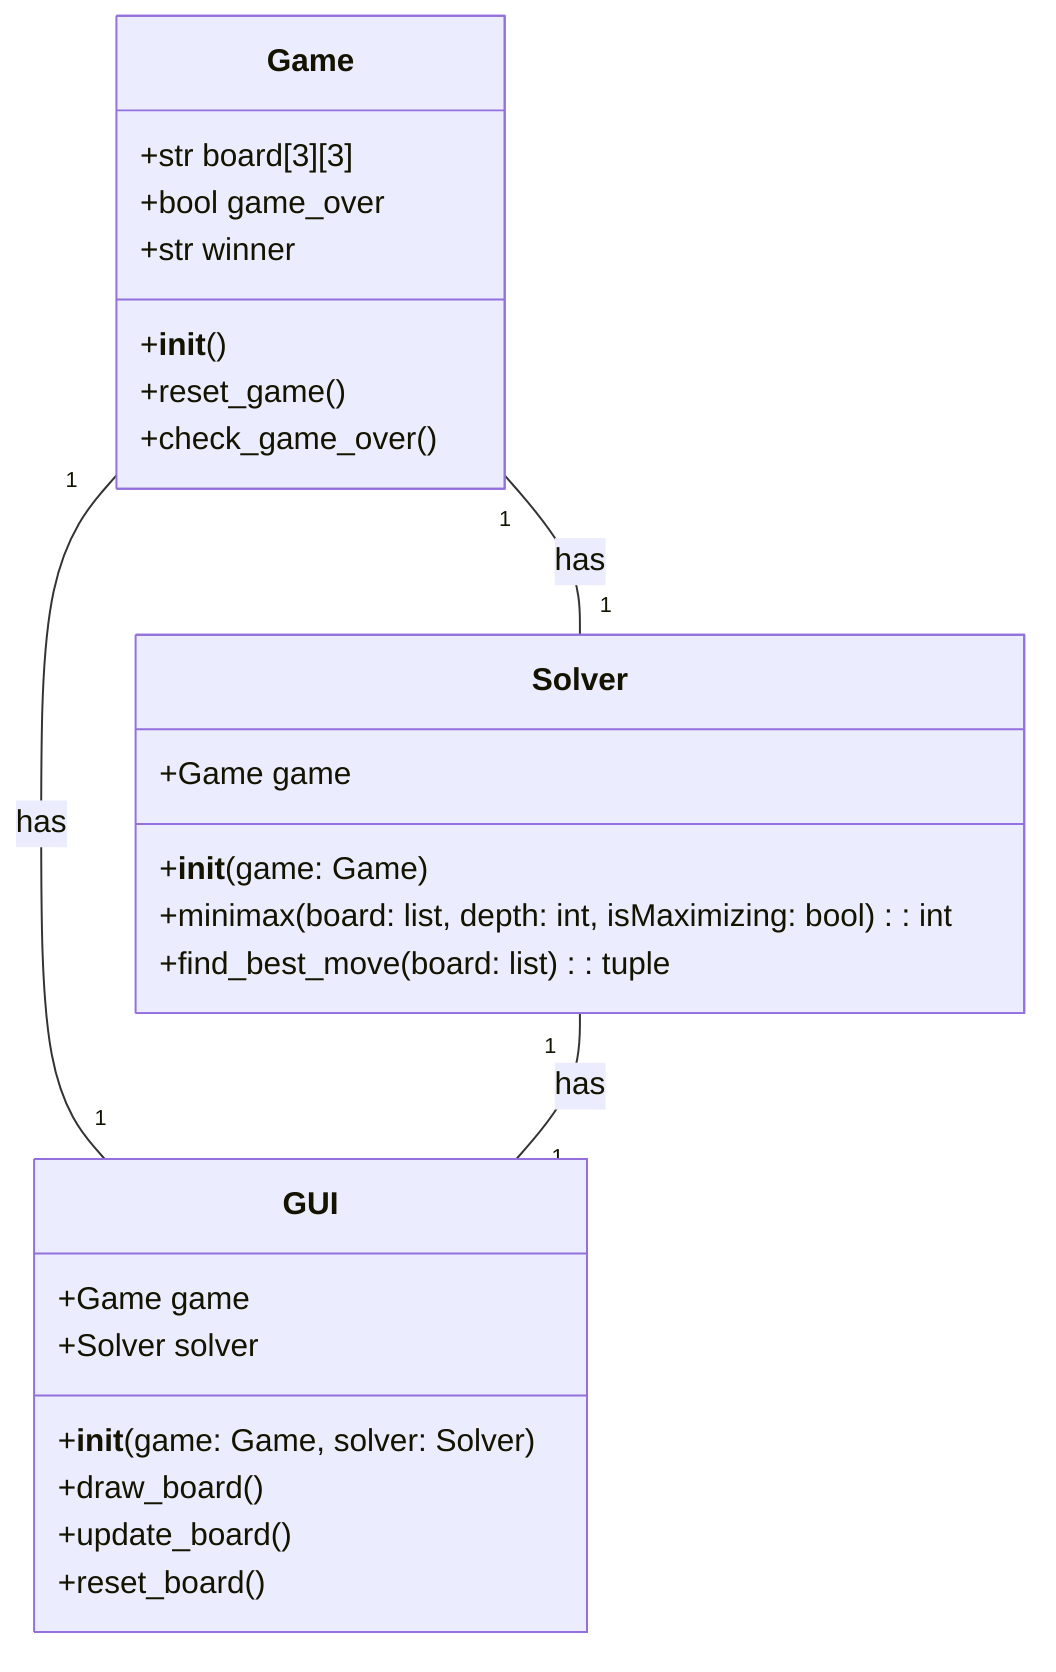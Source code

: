 classDiagram
    class Game{
        +str board[3][3]
        +bool game_over
        +str winner
        +__init__()
        +reset_game()
        +check_game_over()
    }
    class Solver{
        +Game game
        +__init__(game: Game)
        +minimax(board: list, depth: int, isMaximizing: bool): int
        +find_best_move(board: list): tuple
    }
    class GUI{
        +Game game
        +Solver solver
        +__init__(game: Game, solver: Solver)
        +draw_board()
        +update_board()
        +reset_board()
    }
    Game "1" -- "1" Solver: has
    Game "1" -- "1" GUI: has
    Solver "1" -- "1" GUI: has
